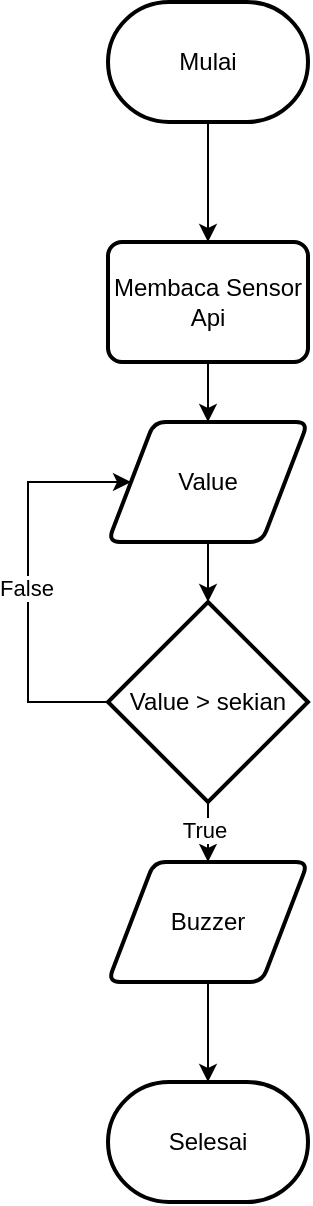 <mxfile version="22.0.8" type="github">
  <diagram name="Page-1" id="qZKVLGtPvxY-3HTKmNee">
    <mxGraphModel dx="1050" dy="574" grid="1" gridSize="10" guides="1" tooltips="1" connect="1" arrows="1" fold="1" page="1" pageScale="1" pageWidth="300" pageHeight="700" math="0" shadow="0">
      <root>
        <mxCell id="0" />
        <mxCell id="1" parent="0" />
        <mxCell id="8Fx5vdgPTc6FxHAeuCTp-3" style="edgeStyle=orthogonalEdgeStyle;rounded=0;orthogonalLoop=1;jettySize=auto;html=1;exitX=0.5;exitY=1;exitDx=0;exitDy=0;exitPerimeter=0;entryX=0.5;entryY=0;entryDx=0;entryDy=0;" edge="1" parent="1" source="8Fx5vdgPTc6FxHAeuCTp-1" target="8Fx5vdgPTc6FxHAeuCTp-2">
          <mxGeometry relative="1" as="geometry" />
        </mxCell>
        <mxCell id="8Fx5vdgPTc6FxHAeuCTp-1" value="Mulai" style="strokeWidth=2;html=1;shape=mxgraph.flowchart.terminator;whiteSpace=wrap;" vertex="1" parent="1">
          <mxGeometry x="100" y="70" width="100" height="60" as="geometry" />
        </mxCell>
        <mxCell id="8Fx5vdgPTc6FxHAeuCTp-7" style="edgeStyle=orthogonalEdgeStyle;rounded=0;orthogonalLoop=1;jettySize=auto;html=1;exitX=0.5;exitY=1;exitDx=0;exitDy=0;entryX=0.5;entryY=0;entryDx=0;entryDy=0;" edge="1" parent="1" source="8Fx5vdgPTc6FxHAeuCTp-2" target="8Fx5vdgPTc6FxHAeuCTp-6">
          <mxGeometry relative="1" as="geometry" />
        </mxCell>
        <mxCell id="8Fx5vdgPTc6FxHAeuCTp-2" value="Membaca Sensor Api" style="rounded=1;whiteSpace=wrap;html=1;absoluteArcSize=1;arcSize=14;strokeWidth=2;" vertex="1" parent="1">
          <mxGeometry x="100" y="190" width="100" height="60" as="geometry" />
        </mxCell>
        <mxCell id="8Fx5vdgPTc6FxHAeuCTp-10" style="edgeStyle=orthogonalEdgeStyle;rounded=0;orthogonalLoop=1;jettySize=auto;html=1;exitX=0.5;exitY=1;exitDx=0;exitDy=0;exitPerimeter=0;entryX=0.5;entryY=0;entryDx=0;entryDy=0;" edge="1" parent="1" source="8Fx5vdgPTc6FxHAeuCTp-4" target="8Fx5vdgPTc6FxHAeuCTp-9">
          <mxGeometry relative="1" as="geometry" />
        </mxCell>
        <mxCell id="8Fx5vdgPTc6FxHAeuCTp-11" value="True" style="edgeLabel;html=1;align=center;verticalAlign=middle;resizable=0;points=[];" vertex="1" connectable="0" parent="8Fx5vdgPTc6FxHAeuCTp-10">
          <mxGeometry x="-0.08" y="-2" relative="1" as="geometry">
            <mxPoint as="offset" />
          </mxGeometry>
        </mxCell>
        <mxCell id="8Fx5vdgPTc6FxHAeuCTp-15" style="edgeStyle=orthogonalEdgeStyle;rounded=0;orthogonalLoop=1;jettySize=auto;html=1;exitX=0;exitY=0.5;exitDx=0;exitDy=0;exitPerimeter=0;entryX=0;entryY=0.5;entryDx=0;entryDy=0;" edge="1" parent="1" source="8Fx5vdgPTc6FxHAeuCTp-4" target="8Fx5vdgPTc6FxHAeuCTp-6">
          <mxGeometry relative="1" as="geometry">
            <Array as="points">
              <mxPoint x="60" y="420" />
              <mxPoint x="60" y="310" />
            </Array>
          </mxGeometry>
        </mxCell>
        <mxCell id="8Fx5vdgPTc6FxHAeuCTp-16" value="False" style="edgeLabel;html=1;align=center;verticalAlign=middle;resizable=0;points=[];" vertex="1" connectable="0" parent="8Fx5vdgPTc6FxHAeuCTp-15">
          <mxGeometry x="-0.035" y="1" relative="1" as="geometry">
            <mxPoint as="offset" />
          </mxGeometry>
        </mxCell>
        <mxCell id="8Fx5vdgPTc6FxHAeuCTp-4" value="Value &amp;gt; sekian" style="strokeWidth=2;html=1;shape=mxgraph.flowchart.decision;whiteSpace=wrap;" vertex="1" parent="1">
          <mxGeometry x="100" y="370" width="100" height="100" as="geometry" />
        </mxCell>
        <mxCell id="8Fx5vdgPTc6FxHAeuCTp-6" value="Value" style="shape=parallelogram;html=1;strokeWidth=2;perimeter=parallelogramPerimeter;whiteSpace=wrap;rounded=1;arcSize=12;size=0.23;" vertex="1" parent="1">
          <mxGeometry x="100" y="280" width="100" height="60" as="geometry" />
        </mxCell>
        <mxCell id="8Fx5vdgPTc6FxHAeuCTp-8" style="edgeStyle=orthogonalEdgeStyle;rounded=0;orthogonalLoop=1;jettySize=auto;html=1;exitX=0.5;exitY=1;exitDx=0;exitDy=0;entryX=0.5;entryY=0;entryDx=0;entryDy=0;entryPerimeter=0;" edge="1" parent="1" source="8Fx5vdgPTc6FxHAeuCTp-6" target="8Fx5vdgPTc6FxHAeuCTp-4">
          <mxGeometry relative="1" as="geometry" />
        </mxCell>
        <mxCell id="8Fx5vdgPTc6FxHAeuCTp-9" value="Buzzer" style="shape=parallelogram;html=1;strokeWidth=2;perimeter=parallelogramPerimeter;whiteSpace=wrap;rounded=1;arcSize=12;size=0.23;" vertex="1" parent="1">
          <mxGeometry x="100" y="500" width="100" height="60" as="geometry" />
        </mxCell>
        <mxCell id="8Fx5vdgPTc6FxHAeuCTp-12" value="Selesai" style="strokeWidth=2;html=1;shape=mxgraph.flowchart.terminator;whiteSpace=wrap;" vertex="1" parent="1">
          <mxGeometry x="100" y="610" width="100" height="60" as="geometry" />
        </mxCell>
        <mxCell id="8Fx5vdgPTc6FxHAeuCTp-13" style="edgeStyle=orthogonalEdgeStyle;rounded=0;orthogonalLoop=1;jettySize=auto;html=1;exitX=0.5;exitY=1;exitDx=0;exitDy=0;entryX=0.5;entryY=0;entryDx=0;entryDy=0;entryPerimeter=0;" edge="1" parent="1" source="8Fx5vdgPTc6FxHAeuCTp-9" target="8Fx5vdgPTc6FxHAeuCTp-12">
          <mxGeometry relative="1" as="geometry" />
        </mxCell>
      </root>
    </mxGraphModel>
  </diagram>
</mxfile>
